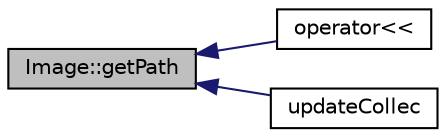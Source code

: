 digraph "Image::getPath"
{
 // INTERACTIVE_SVG=YES
  edge [fontname="Helvetica",fontsize="10",labelfontname="Helvetica",labelfontsize="10"];
  node [fontname="Helvetica",fontsize="10",shape=record];
  rankdir="LR";
  Node11 [label="Image::getPath",height=0.2,width=0.4,color="black", fillcolor="grey75", style="filled", fontcolor="black"];
  Node11 -> Node12 [dir="back",color="midnightblue",fontsize="10",style="solid",fontname="Helvetica"];
  Node12 [label="operator\<\<",height=0.2,width=0.4,color="black", fillcolor="white", style="filled",URL="$_image_8cpp.html#a2d6d264c420ab6eecf731ead84a8eb99"];
  Node11 -> Node13 [dir="back",color="midnightblue",fontsize="10",style="solid",fontname="Helvetica"];
  Node13 [label="updateCollec",height=0.2,width=0.4,color="black", fillcolor="white", style="filled",URL="$save_8hpp.html#aeda8c8bc4ac761cd4c92eab75ef25bb0"];
}
